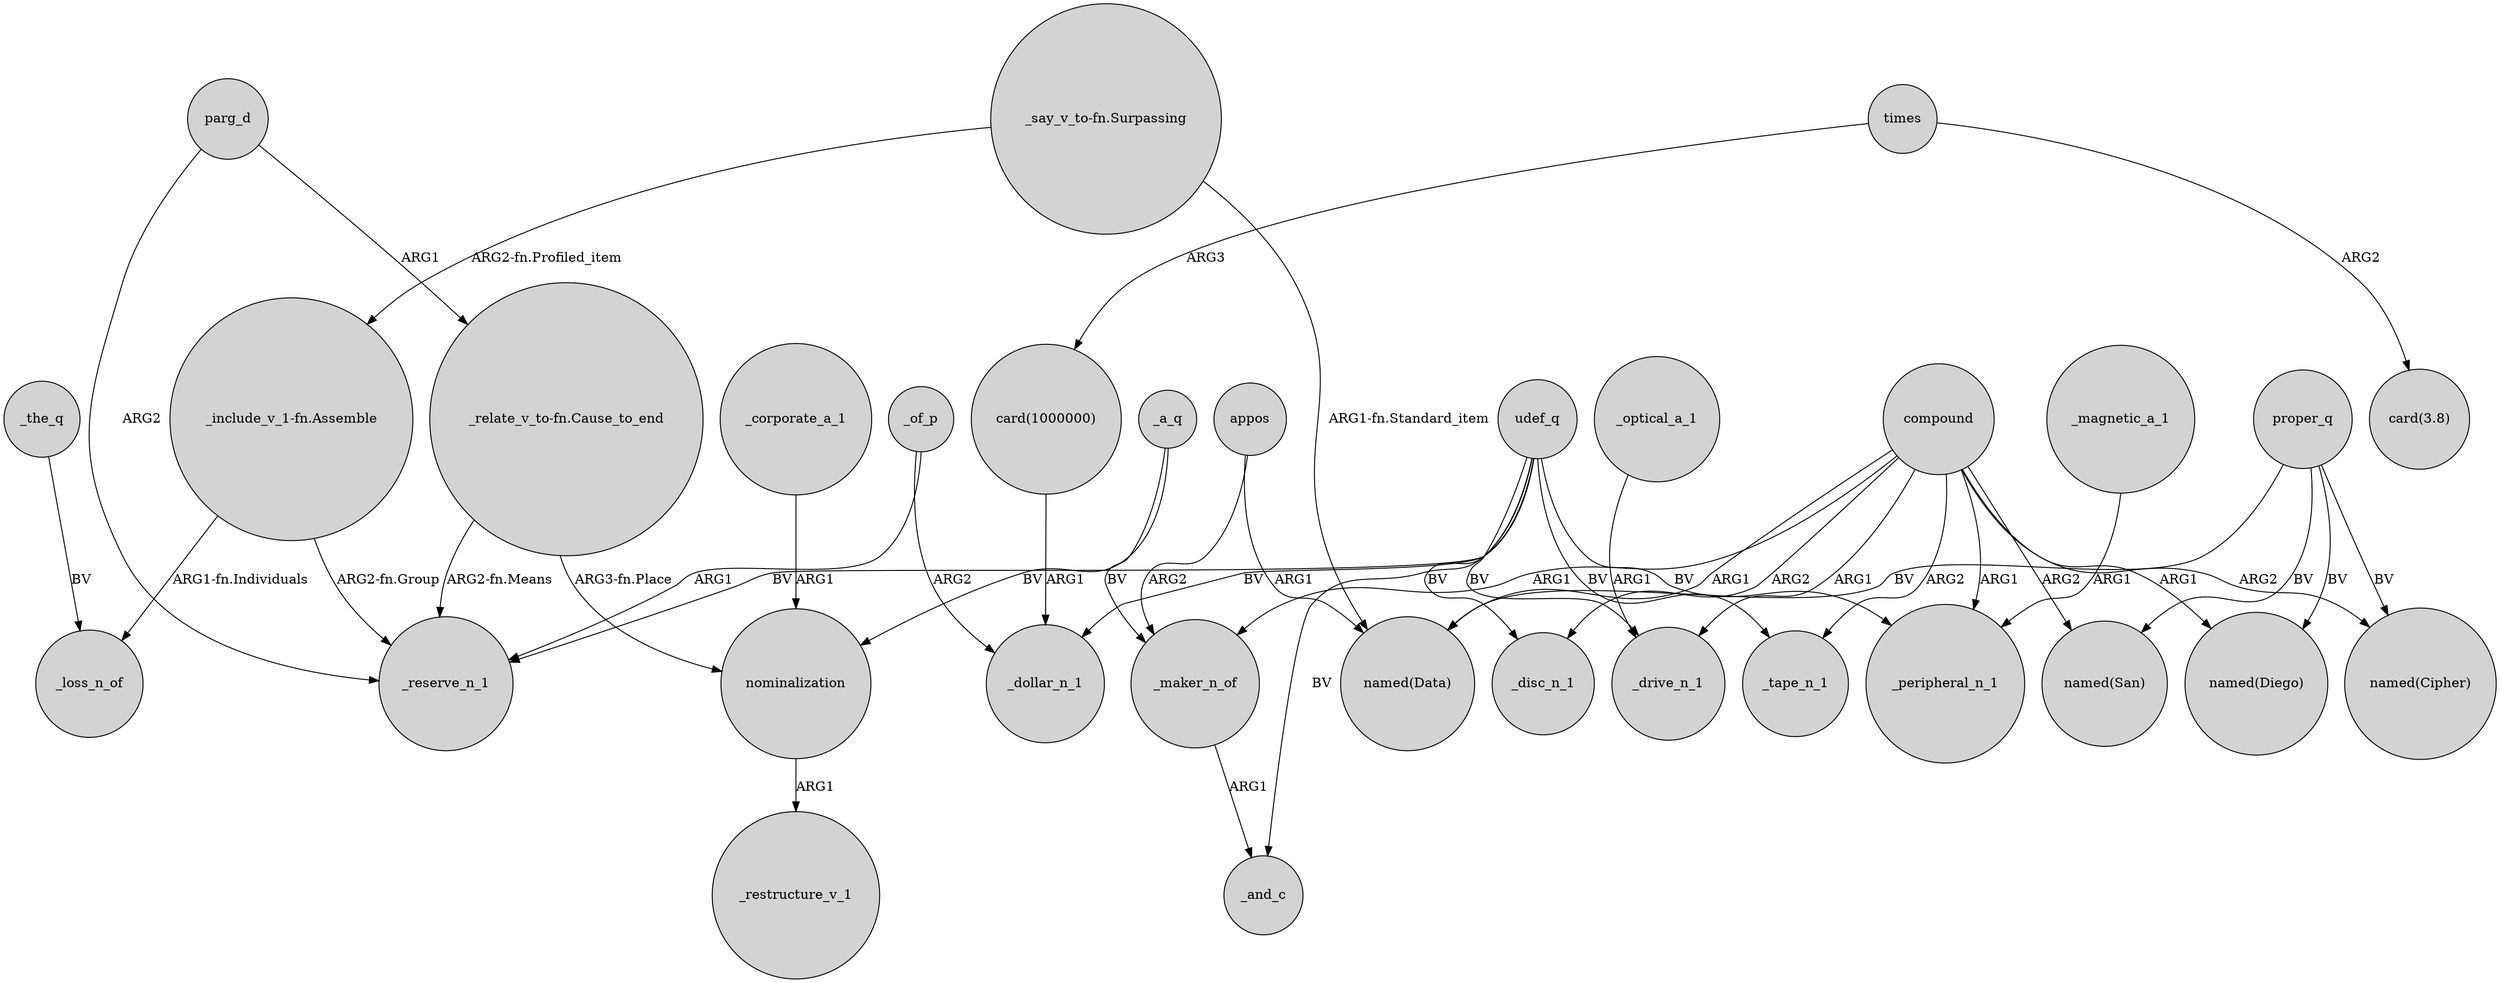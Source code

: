 digraph {
	node [shape=circle style=filled]
	udef_q -> _reserve_n_1 [label=BV]
	"_include_v_1-fn.Assemble" -> _reserve_n_1 [label="ARG2-fn.Group"]
	_a_q -> nominalization [label=BV]
	parg_d -> _reserve_n_1 [label=ARG2]
	_the_q -> _loss_n_of [label=BV]
	appos -> "named(Data)" [label=ARG1]
	_of_p -> _reserve_n_1 [label=ARG1]
	times -> "card(1000000)" [label=ARG3]
	compound -> "named(Diego)" [label=ARG1]
	proper_q -> "named(Data)" [label=BV]
	_maker_n_of -> _and_c [label=ARG1]
	udef_q -> _and_c [label=BV]
	times -> "card(3.8)" [label=ARG2]
	compound -> "named(Data)" [label=ARG1]
	proper_q -> "named(Cipher)" [label=BV]
	"_say_v_to-fn.Surpassing" -> "named(Data)" [label="ARG1-fn.Standard_item"]
	proper_q -> "named(Diego)" [label=BV]
	_optical_a_1 -> _drive_n_1 [label=ARG1]
	nominalization -> _restructure_v_1 [label=ARG1]
	"_relate_v_to-fn.Cause_to_end" -> _reserve_n_1 [label="ARG2-fn.Means"]
	parg_d -> "_relate_v_to-fn.Cause_to_end" [label=ARG1]
	"_include_v_1-fn.Assemble" -> _loss_n_of [label="ARG1-fn.Individuals"]
	compound -> _disc_n_1 [label=ARG2]
	udef_q -> _peripheral_n_1 [label=BV]
	"_say_v_to-fn.Surpassing" -> "_include_v_1-fn.Assemble" [label="ARG2-fn.Profiled_item"]
	udef_q -> _disc_n_1 [label=BV]
	appos -> _maker_n_of [label=ARG2]
	compound -> "named(Cipher)" [label=ARG2]
	_corporate_a_1 -> nominalization [label=ARG1]
	udef_q -> _tape_n_1 [label=BV]
	udef_q -> _dollar_n_1 [label=BV]
	udef_q -> _drive_n_1 [label=BV]
	_magnetic_a_1 -> _peripheral_n_1 [label=ARG1]
	"card(1000000)" -> _dollar_n_1 [label=ARG1]
	compound -> "named(San)" [label=ARG2]
	compound -> _maker_n_of [label=ARG1]
	compound -> _peripheral_n_1 [label=ARG1]
	proper_q -> "named(San)" [label=BV]
	_of_p -> _dollar_n_1 [label=ARG2]
	compound -> _drive_n_1 [label=ARG1]
	_a_q -> _maker_n_of [label=BV]
	"_relate_v_to-fn.Cause_to_end" -> nominalization [label="ARG3-fn.Place"]
	compound -> _tape_n_1 [label=ARG2]
}
